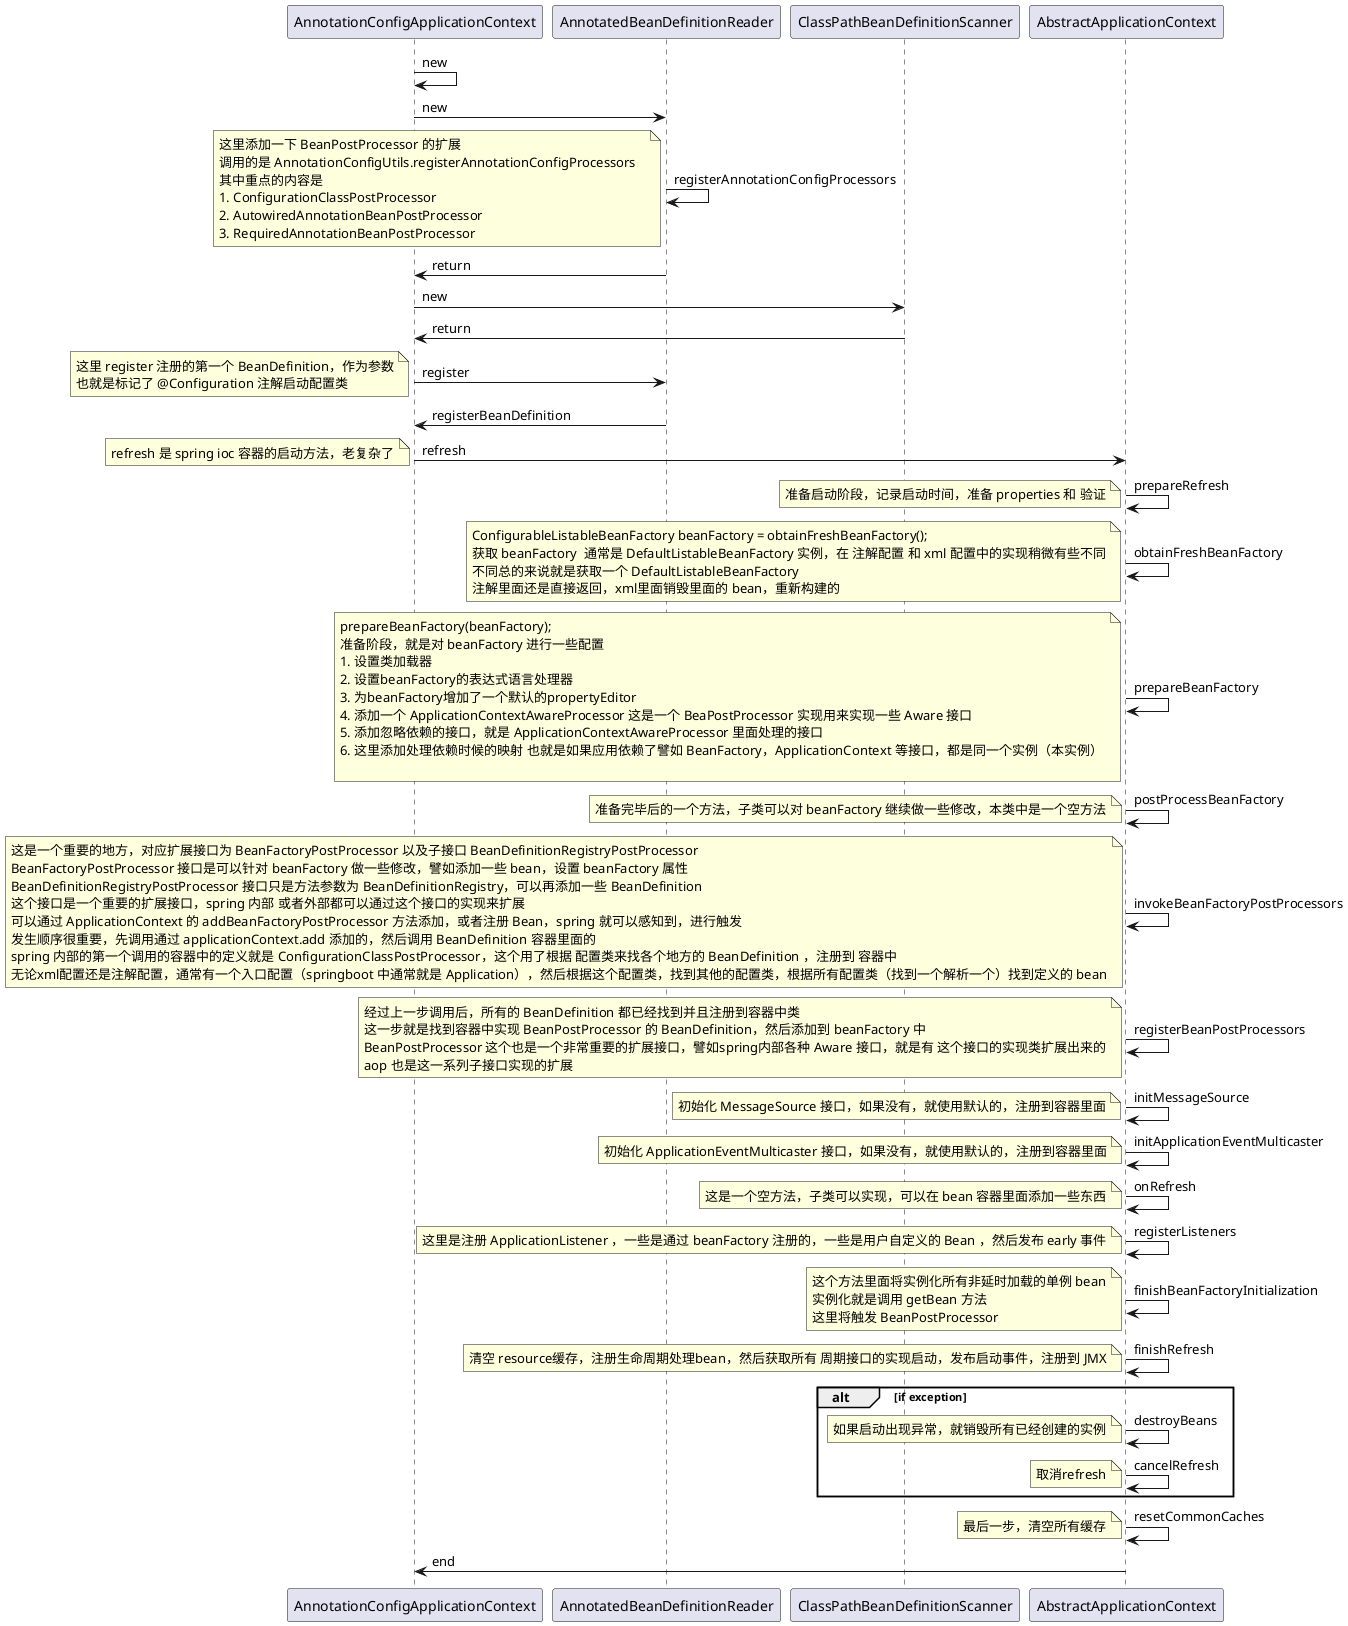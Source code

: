 @startuml spring-ioc AnnotationConfigApplicationContext 启动分析

AnnotationConfigApplicationContext -> AnnotationConfigApplicationContext: new

AnnotationConfigApplicationContext -> AnnotatedBeanDefinitionReader: new

AnnotatedBeanDefinitionReader -> AnnotatedBeanDefinitionReader: registerAnnotationConfigProcessors
note left
这里添加一下 BeanPostProcessor 的扩展
调用的是 AnnotationConfigUtils.registerAnnotationConfigProcessors   
其中重点的内容是
1. ConfigurationClassPostProcessor
2. AutowiredAnnotationBeanPostProcessor
3. RequiredAnnotationBeanPostProcessor
end note

AnnotatedBeanDefinitionReader -> AnnotationConfigApplicationContext: return

AnnotationConfigApplicationContext -> ClassPathBeanDefinitionScanner: new

ClassPathBeanDefinitionScanner -> AnnotationConfigApplicationContext: return

AnnotationConfigApplicationContext -> AnnotatedBeanDefinitionReader: register
note left
这里 register 注册的第一个 BeanDefinition，作为参数
也就是标记了 @Configuration 注解启动配置类
end note

AnnotatedBeanDefinitionReader -> AnnotationConfigApplicationContext: registerBeanDefinition

AnnotationConfigApplicationContext -> AbstractApplicationContext: refresh
note left
refresh 是 spring ioc 容器的启动方法，老复杂了
end note

AbstractApplicationContext -> AbstractApplicationContext: prepareRefresh
note left: 准备启动阶段，记录启动时间，准备 properties 和 验证

AbstractApplicationContext -> AbstractApplicationContext: obtainFreshBeanFactory
note left
ConfigurableListableBeanFactory beanFactory = obtainFreshBeanFactory();
获取 beanFactory  通常是 DefaultListableBeanFactory 实例，在 注解配置 和 xml 配置中的实现稍微有些不同
不同总的来说就是获取一个 DefaultListableBeanFactory
注解里面还是直接返回，xml里面销毁里面的 bean，重新构建的
end note

AbstractApplicationContext -> AbstractApplicationContext: prepareBeanFactory
note left
prepareBeanFactory(beanFactory);
准备阶段，就是对 beanFactory 进行一些配置
1. 设置类加载器
2. 设置beanFactory的表达式语言处理器
3. 为beanFactory增加了一个默认的propertyEditor
4. 添加一个 ApplicationContextAwareProcessor 这是一个 BeaPostProcessor 实现用来实现一些 Aware 接口
5. 添加忽略依赖的接口，就是 ApplicationContextAwareProcessor 里面处理的接口
6. 这里添加处理依赖时候的映射 也就是如果应用依赖了譬如 BeanFactory，ApplicationContext 等接口，都是同一个实例（本实例） 

end note

AbstractApplicationContext -> AbstractApplicationContext: postProcessBeanFactory
note left: 准备完毕后的一个方法，子类可以对 beanFactory 继续做一些修改，本类中是一个空方法

AbstractApplicationContext -> AbstractApplicationContext: invokeBeanFactoryPostProcessors
note left
这是一个重要的地方，对应扩展接口为 BeanFactoryPostProcessor 以及子接口 BeanDefinitionRegistryPostProcessor
BeanFactoryPostProcessor 接口是可以针对 beanFactory 做一些修改，譬如添加一些 bean，设置 beanFactory 属性
BeanDefinitionRegistryPostProcessor 接口只是方法参数为 BeanDefinitionRegistry，可以再添加一些 BeanDefinition
这个接口是一个重要的扩展接口，spring 内部 或者外部都可以通过这个接口的实现来扩展
可以通过 ApplicationContext 的 addBeanFactoryPostProcessor 方法添加，或者注册 Bean，spring 就可以感知到，进行触发
发生顺序很重要，先调用通过 applicationContext.add 添加的，然后调用 BeanDefinition 容器里面的
spring 内部的第一个调用的容器中的定义就是 ConfigurationClassPostProcessor，这个用了根据 配置类来找各个地方的 BeanDefinition ，注册到 容器中
无论xml配置还是注解配置，通常有一个入口配置（springboot 中通常就是 Application），然后根据这个配置类，找到其他的配置类，根据所有配置类（找到一个解析一个）找到定义的 bean
end note


AbstractApplicationContext -> AbstractApplicationContext: registerBeanPostProcessors
note left
经过上一步调用后，所有的 BeanDefinition 都已经找到并且注册到容器中类
这一步就是找到容器中实现 BeanPostProcessor 的 BeanDefinition，然后添加到 beanFactory 中
BeanPostProcessor 这个也是一个非常重要的扩展接口，譬如spring内部各种 Aware 接口，就是有 这个接口的实现类扩展出来的
aop 也是这一系列子接口实现的扩展
end note

AbstractApplicationContext -> AbstractApplicationContext: initMessageSource
note left
初始化 MessageSource 接口，如果没有，就使用默认的，注册到容器里面
end note

AbstractApplicationContext -> AbstractApplicationContext: initApplicationEventMulticaster
note left
初始化 ApplicationEventMulticaster 接口，如果没有，就使用默认的，注册到容器里面
end note

AbstractApplicationContext -> AbstractApplicationContext: onRefresh
note left
这是一个空方法，子类可以实现，可以在 bean 容器里面添加一些东西
end note

AbstractApplicationContext -> AbstractApplicationContext: registerListeners
note left
这里是注册 ApplicationListener ，一些是通过 beanFactory 注册的，一些是用户自定义的 Bean ，然后发布 early 事件
end note

AbstractApplicationContext -> AbstractApplicationContext: finishBeanFactoryInitialization
note left
这个方法里面将实例化所有非延时加载的单例 bean
实例化就是调用 getBean 方法
这里将触发 BeanPostProcessor
end note

AbstractApplicationContext -> AbstractApplicationContext: finishRefresh
note left
清空 resource缓存，注册生命周期处理bean，然后获取所有 周期接口的实现启动，发布启动事件，注册到 JMX
end note

alt if exception

AbstractApplicationContext -> AbstractApplicationContext: destroyBeans
note left: 如果启动出现异常，就销毁所有已经创建的实例

AbstractApplicationContext -> AbstractApplicationContext: cancelRefresh
note left: 取消refresh
end

AbstractApplicationContext -> AbstractApplicationContext: resetCommonCaches
note left: 最后一步，清空所有缓存

AbstractApplicationContext -> AnnotationConfigApplicationContext: end
@enduml
